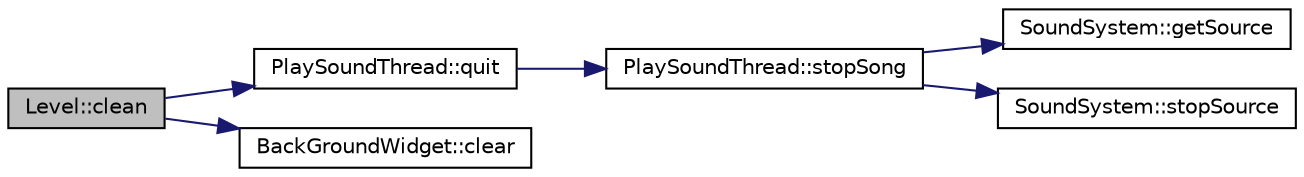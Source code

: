 digraph G
{
  edge [fontname="Helvetica",fontsize="10",labelfontname="Helvetica",labelfontsize="10"];
  node [fontname="Helvetica",fontsize="10",shape=record];
  rankdir="LR";
  Node1 [label="Level::clean",height=0.2,width=0.4,color="black", fillcolor="grey75", style="filled" fontcolor="black"];
  Node1 -> Node2 [color="midnightblue",fontsize="10",style="solid",fontname="Helvetica"];
  Node2 [label="PlaySoundThread::quit",height=0.2,width=0.4,color="black", fillcolor="white", style="filled",URL="$d4/de4/classPlaySoundThread.html#a7f6102dd83dba877d6b789c583ec16b3"];
  Node2 -> Node3 [color="midnightblue",fontsize="10",style="solid",fontname="Helvetica"];
  Node3 [label="PlaySoundThread::stopSong",height=0.2,width=0.4,color="black", fillcolor="white", style="filled",URL="$d4/de4/classPlaySoundThread.html#afce815d06b91392e7a4b899596b236bc"];
  Node3 -> Node4 [color="midnightblue",fontsize="10",style="solid",fontname="Helvetica"];
  Node4 [label="SoundSystem::getSource",height=0.2,width=0.4,color="black", fillcolor="white", style="filled",URL="$d3/dd2/classSoundSystem.html#af1a96ab8ff03a4f7aa8a5d306cc7aef7"];
  Node3 -> Node5 [color="midnightblue",fontsize="10",style="solid",fontname="Helvetica"];
  Node5 [label="SoundSystem::stopSource",height=0.2,width=0.4,color="black", fillcolor="white", style="filled",URL="$d3/dd2/classSoundSystem.html#a637bdd69eddc897ad4135f2fa4008dcc"];
  Node1 -> Node6 [color="midnightblue",fontsize="10",style="solid",fontname="Helvetica"];
  Node6 [label="BackGroundWidget::clear",height=0.2,width=0.4,color="black", fillcolor="white", style="filled",URL="$d2/d7a/classBackGroundWidget.html#ae9d2523789f168987816e5fb3f7e9dc3"];
}
